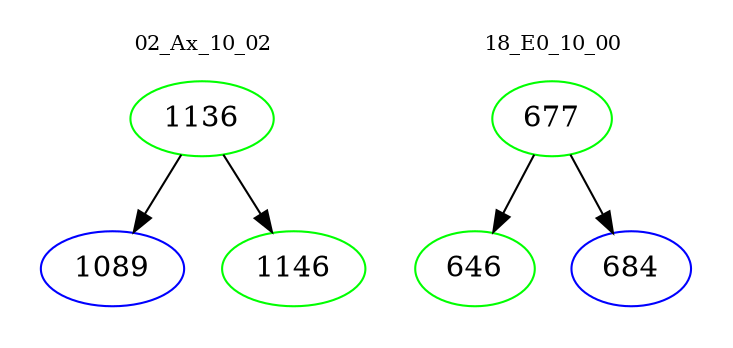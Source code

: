 digraph{
subgraph cluster_0 {
color = white
label = "02_Ax_10_02";
fontsize=10;
T0_1136 [label="1136", color="green"]
T0_1136 -> T0_1089 [color="black"]
T0_1089 [label="1089", color="blue"]
T0_1136 -> T0_1146 [color="black"]
T0_1146 [label="1146", color="green"]
}
subgraph cluster_1 {
color = white
label = "18_E0_10_00";
fontsize=10;
T1_677 [label="677", color="green"]
T1_677 -> T1_646 [color="black"]
T1_646 [label="646", color="green"]
T1_677 -> T1_684 [color="black"]
T1_684 [label="684", color="blue"]
}
}

